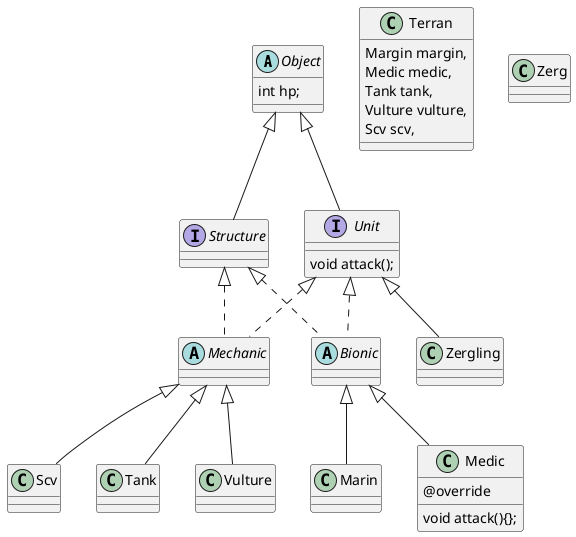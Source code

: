 @startuml starcraft

scale 1

' 추후 공격받을 객체를 위해 최상위 객체 설정
abstract Object {
    int hp;
}

interface Unit extends Object {
    void attack();
}

interface Structure extends Object {}

abstract class Bionic implements Unit, Structure {}

abstract class Mechanic implements Unit, Structure {}


' -- 테란 --
class Marin extends Bionic {}

class Medic extends Bionic {
    @override
    void attack(){};
}

class Tank extends Mechanic {}

class Vulture extends Mechanic {}

class Scv extends Mechanic {
}

class Terran {
    Margin margin,
    Medic medic,
    Tank tank,
    Vulture vulture,
    Scv scv,
}

' -- 저그 --
class Zerg {}

class Zergling extends Unit {}
@enduml